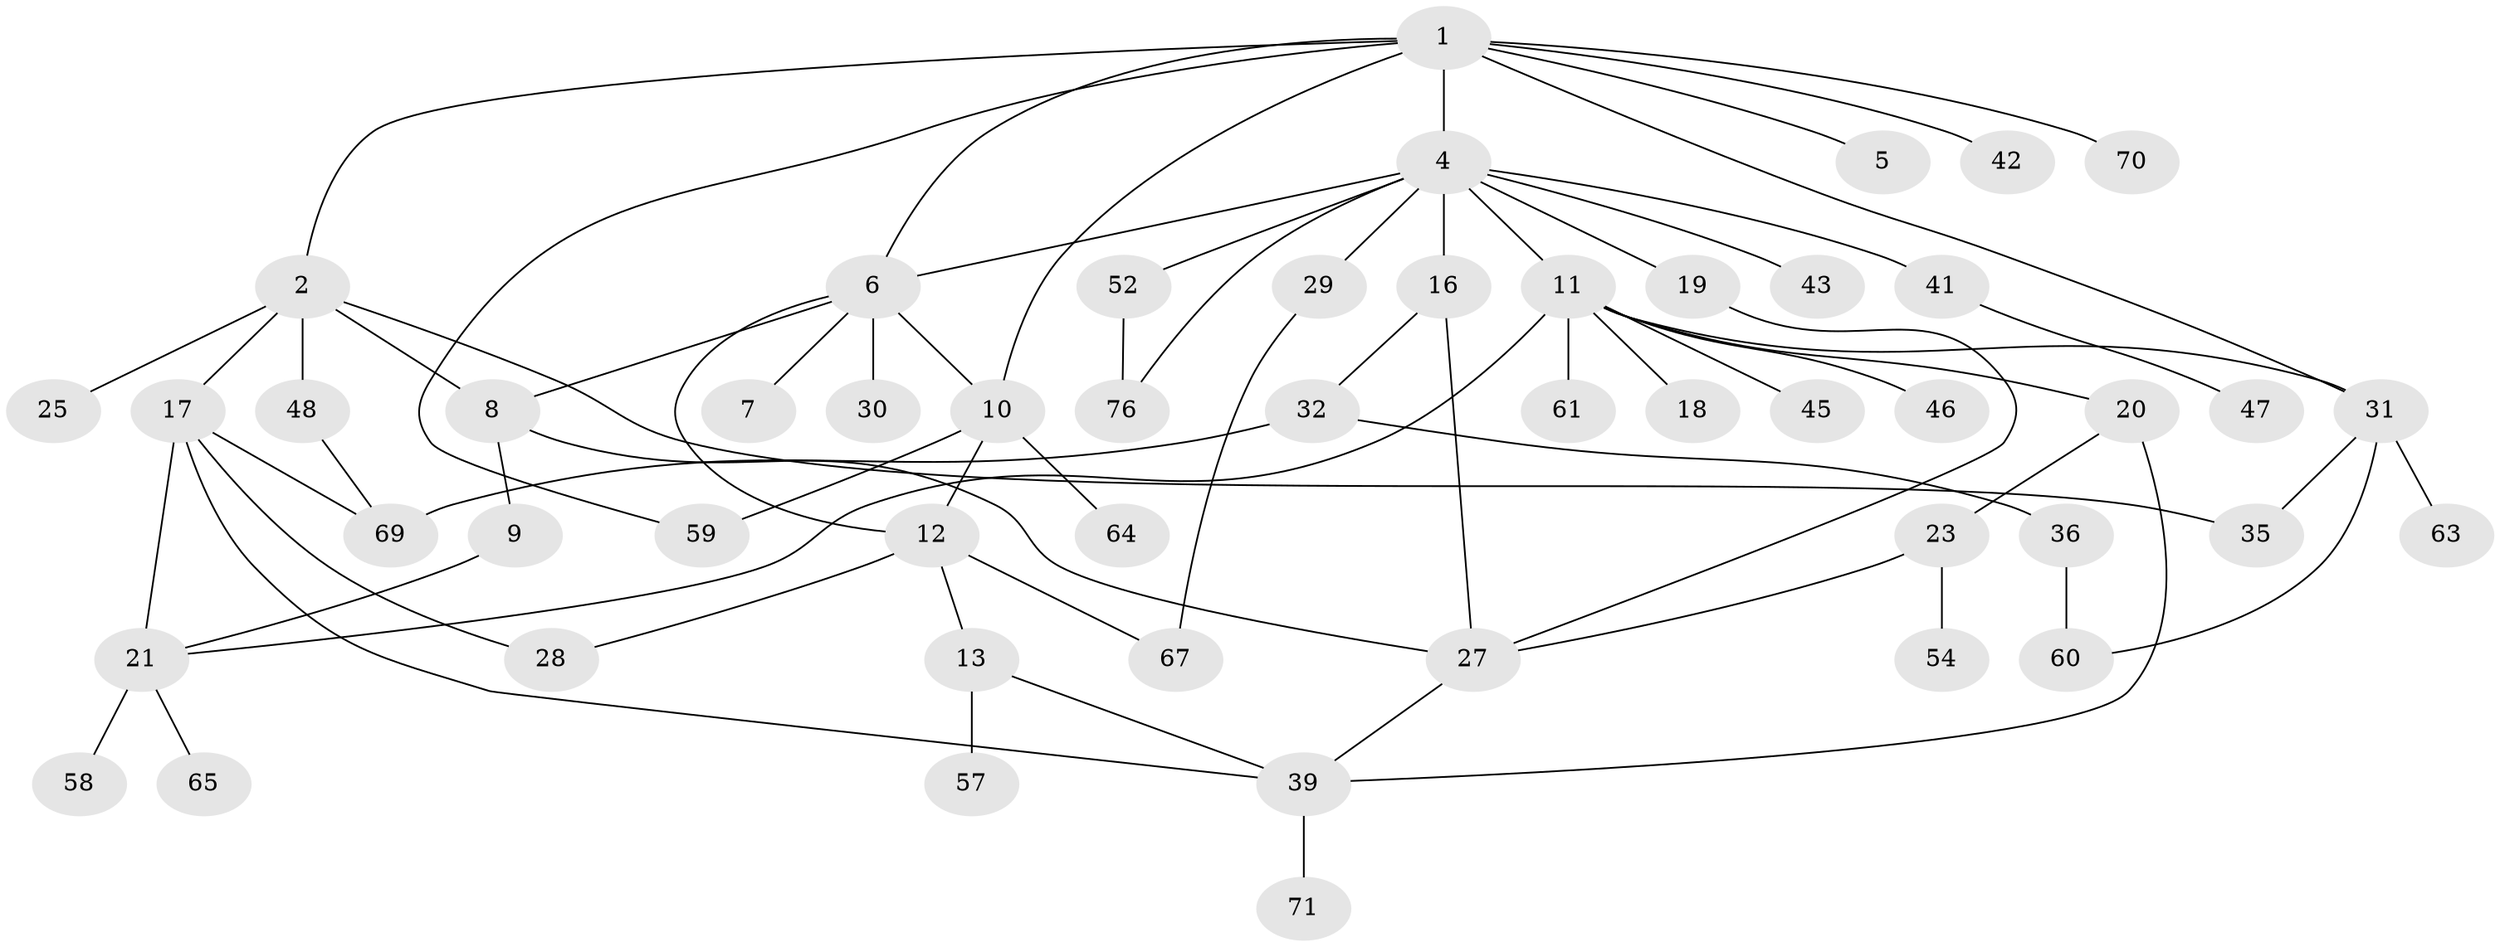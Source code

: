 // Generated by graph-tools (version 1.1) at 2025/51/02/27/25 19:51:37]
// undirected, 51 vertices, 71 edges
graph export_dot {
graph [start="1"]
  node [color=gray90,style=filled];
  1 [super="+24"];
  2 [super="+3"];
  4 [super="+15"];
  5 [super="+37"];
  6 [super="+22"];
  7 [super="+38"];
  8 [super="+34"];
  9;
  10 [super="+14"];
  11 [super="+33"];
  12 [super="+73"];
  13 [super="+40"];
  16;
  17 [super="+26"];
  18;
  19;
  20 [super="+72"];
  21 [super="+55"];
  23 [super="+51"];
  25;
  27 [super="+44"];
  28;
  29;
  30;
  31 [super="+49"];
  32 [super="+56"];
  35;
  36;
  39 [super="+50"];
  41;
  42;
  43;
  45;
  46;
  47 [super="+53"];
  48;
  52 [super="+62"];
  54;
  57;
  58;
  59 [super="+75"];
  60;
  61;
  63 [super="+66"];
  64;
  65;
  67 [super="+68"];
  69 [super="+74"];
  70;
  71;
  76;
  1 -- 2;
  1 -- 4;
  1 -- 5;
  1 -- 6;
  1 -- 10;
  1 -- 31;
  1 -- 59;
  1 -- 42;
  1 -- 70;
  2 -- 35;
  2 -- 48;
  2 -- 17;
  2 -- 25;
  2 -- 8;
  4 -- 11;
  4 -- 19;
  4 -- 29;
  4 -- 41;
  4 -- 43;
  4 -- 52;
  4 -- 16;
  4 -- 76;
  4 -- 6;
  6 -- 7;
  6 -- 8;
  6 -- 30;
  6 -- 10;
  6 -- 12;
  8 -- 9;
  8 -- 27;
  9 -- 21;
  10 -- 12;
  10 -- 64;
  10 -- 59;
  11 -- 18;
  11 -- 20;
  11 -- 21;
  11 -- 45 [weight=2];
  11 -- 61;
  11 -- 46;
  11 -- 31;
  12 -- 13;
  12 -- 28;
  12 -- 67;
  13 -- 39;
  13 -- 57;
  16 -- 27;
  16 -- 32;
  17 -- 69;
  17 -- 28;
  17 -- 21;
  17 -- 39;
  19 -- 27;
  20 -- 23;
  20 -- 39;
  21 -- 65;
  21 -- 58;
  23 -- 54;
  23 -- 27;
  27 -- 39;
  29 -- 67;
  31 -- 63;
  31 -- 35;
  31 -- 60;
  32 -- 36;
  32 -- 69;
  36 -- 60;
  39 -- 71;
  41 -- 47;
  48 -- 69;
  52 -- 76;
}
